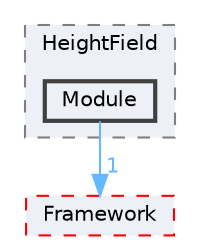 digraph "E:/Peridyno/peridyno/src/Dynamics/Cuda/HeightField/Module"
{
 // LATEX_PDF_SIZE
  bgcolor="transparent";
  edge [fontname=Helvetica,fontsize=10,labelfontname=Helvetica,labelfontsize=10];
  node [fontname=Helvetica,fontsize=10,shape=box,height=0.2,width=0.4];
  compound=true
  subgraph clusterdir_57f515059cc150fe14bc893da0ef0661 {
    graph [ bgcolor="#edf0f7", pencolor="grey50", label="HeightField", fontname=Helvetica,fontsize=10 style="filled,dashed", URL="dir_57f515059cc150fe14bc893da0ef0661.html",tooltip=""]
  dir_1ada6e051dfab4248b983d3a2d7354c6 [label="Module", fillcolor="#edf0f7", color="grey25", style="filled,bold", URL="dir_1ada6e051dfab4248b983d3a2d7354c6.html",tooltip=""];
  }
  dir_c2c045169feb12a9231cac4869e44751 [label="Framework", fillcolor="#edf0f7", color="red", style="filled,dashed", URL="dir_c2c045169feb12a9231cac4869e44751.html",tooltip=""];
  dir_1ada6e051dfab4248b983d3a2d7354c6->dir_c2c045169feb12a9231cac4869e44751 [headlabel="1", labeldistance=1.5 headhref="dir_000038_000022.html" href="dir_000038_000022.html" color="steelblue1" fontcolor="steelblue1"];
}
